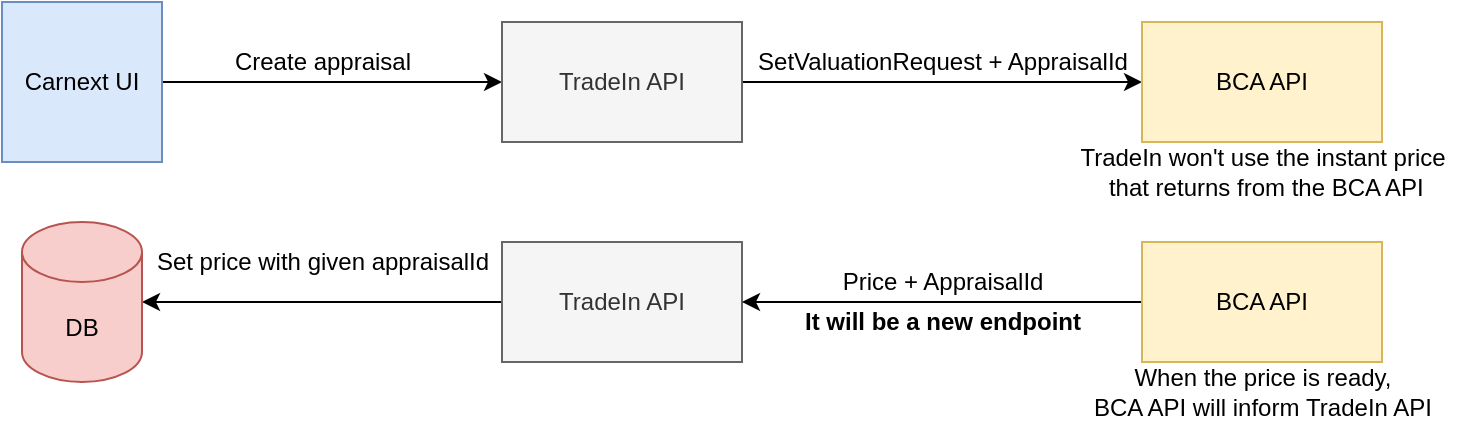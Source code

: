 <mxfile version="17.0.0" type="github">
  <diagram id="qwIO0Igh3g6Gr3oWDybw" name="Page-1">
    <mxGraphModel dx="1186" dy="719" grid="1" gridSize="10" guides="1" tooltips="1" connect="1" arrows="1" fold="1" page="1" pageScale="1" pageWidth="827" pageHeight="1169" math="0" shadow="0">
      <root>
        <mxCell id="0" />
        <mxCell id="1" parent="0" />
        <mxCell id="eNFMfNxixenZe0FXMCqq-3" value="" style="edgeStyle=orthogonalEdgeStyle;rounded=0;orthogonalLoop=1;jettySize=auto;html=1;" parent="1" source="eNFMfNxixenZe0FXMCqq-1" target="eNFMfNxixenZe0FXMCqq-2" edge="1">
          <mxGeometry relative="1" as="geometry" />
        </mxCell>
        <mxCell id="eNFMfNxixenZe0FXMCqq-1" value="Carnext UI" style="whiteSpace=wrap;html=1;aspect=fixed;fillColor=#dae8fc;strokeColor=#6c8ebf;" parent="1" vertex="1">
          <mxGeometry x="60" y="130" width="80" height="80" as="geometry" />
        </mxCell>
        <mxCell id="eNFMfNxixenZe0FXMCqq-6" value="" style="edgeStyle=orthogonalEdgeStyle;rounded=0;orthogonalLoop=1;jettySize=auto;html=1;" parent="1" source="eNFMfNxixenZe0FXMCqq-2" target="eNFMfNxixenZe0FXMCqq-5" edge="1">
          <mxGeometry relative="1" as="geometry" />
        </mxCell>
        <mxCell id="eNFMfNxixenZe0FXMCqq-2" value="TradeIn API" style="rounded=0;whiteSpace=wrap;html=1;fillColor=#f5f5f5;fontColor=#333333;strokeColor=#666666;" parent="1" vertex="1">
          <mxGeometry x="310" y="140" width="120" height="60" as="geometry" />
        </mxCell>
        <mxCell id="eNFMfNxixenZe0FXMCqq-4" value="Create appraisal" style="text;html=1;align=center;verticalAlign=middle;resizable=0;points=[];autosize=1;strokeColor=none;fillColor=none;" parent="1" vertex="1">
          <mxGeometry x="170" y="150" width="100" height="20" as="geometry" />
        </mxCell>
        <mxCell id="eNFMfNxixenZe0FXMCqq-5" value="BCA API" style="rounded=0;whiteSpace=wrap;html=1;fillColor=#fff2cc;strokeColor=#d6b656;" parent="1" vertex="1">
          <mxGeometry x="630" y="140" width="120" height="60" as="geometry" />
        </mxCell>
        <mxCell id="eNFMfNxixenZe0FXMCqq-7" value="SetValuationRequest + AppraisalId" style="text;html=1;align=center;verticalAlign=middle;resizable=0;points=[];autosize=1;strokeColor=none;fillColor=none;" parent="1" vertex="1">
          <mxGeometry x="430" y="150" width="200" height="20" as="geometry" />
        </mxCell>
        <mxCell id="eNFMfNxixenZe0FXMCqq-15" style="edgeStyle=orthogonalEdgeStyle;rounded=0;orthogonalLoop=1;jettySize=auto;html=1;entryX=1;entryY=0.5;entryDx=0;entryDy=0;entryPerimeter=0;" parent="1" source="eNFMfNxixenZe0FXMCqq-9" target="eNFMfNxixenZe0FXMCqq-14" edge="1">
          <mxGeometry relative="1" as="geometry" />
        </mxCell>
        <mxCell id="eNFMfNxixenZe0FXMCqq-9" value="TradeIn API" style="rounded=0;whiteSpace=wrap;html=1;fillColor=#f5f5f5;fontColor=#333333;strokeColor=#666666;" parent="1" vertex="1">
          <mxGeometry x="310" y="250" width="120" height="60" as="geometry" />
        </mxCell>
        <mxCell id="eNFMfNxixenZe0FXMCqq-12" style="edgeStyle=orthogonalEdgeStyle;rounded=0;orthogonalLoop=1;jettySize=auto;html=1;entryX=1;entryY=0.5;entryDx=0;entryDy=0;" parent="1" source="eNFMfNxixenZe0FXMCqq-11" target="eNFMfNxixenZe0FXMCqq-9" edge="1">
          <mxGeometry relative="1" as="geometry" />
        </mxCell>
        <mxCell id="eNFMfNxixenZe0FXMCqq-11" value="BCA API" style="rounded=0;whiteSpace=wrap;html=1;fillColor=#fff2cc;strokeColor=#d6b656;" parent="1" vertex="1">
          <mxGeometry x="630" y="250" width="120" height="60" as="geometry" />
        </mxCell>
        <mxCell id="eNFMfNxixenZe0FXMCqq-13" value="Price + AppraisalId" style="text;html=1;align=center;verticalAlign=middle;resizable=0;points=[];autosize=1;strokeColor=none;fillColor=none;" parent="1" vertex="1">
          <mxGeometry x="470" y="260" width="120" height="20" as="geometry" />
        </mxCell>
        <mxCell id="eNFMfNxixenZe0FXMCqq-14" value="DB" style="shape=cylinder3;whiteSpace=wrap;html=1;boundedLbl=1;backgroundOutline=1;size=15;fillColor=#f8cecc;strokeColor=#b85450;" parent="1" vertex="1">
          <mxGeometry x="70" y="240" width="60" height="80" as="geometry" />
        </mxCell>
        <mxCell id="eNFMfNxixenZe0FXMCqq-16" value="Set price with given appraisalId" style="text;html=1;align=center;verticalAlign=middle;resizable=0;points=[];autosize=1;strokeColor=none;fillColor=none;" parent="1" vertex="1">
          <mxGeometry x="130" y="250" width="180" height="20" as="geometry" />
        </mxCell>
        <mxCell id="eNFMfNxixenZe0FXMCqq-19" value="When the price is ready, &lt;br&gt;BCA API will inform&amp;nbsp;TradeIn API" style="text;html=1;align=center;verticalAlign=middle;resizable=0;points=[];autosize=1;strokeColor=none;fillColor=none;" parent="1" vertex="1">
          <mxGeometry x="600" y="310" width="180" height="30" as="geometry" />
        </mxCell>
        <mxCell id="eNFMfNxixenZe0FXMCqq-21" value="TradeIn won&#39;t use the instant price&lt;br&gt;&amp;nbsp;that returns from the BCA API" style="text;html=1;align=center;verticalAlign=middle;resizable=0;points=[];autosize=1;strokeColor=none;fillColor=none;" parent="1" vertex="1">
          <mxGeometry x="590" y="200" width="200" height="30" as="geometry" />
        </mxCell>
        <mxCell id="i3FCQNPJVIs9E5yVUdUv-1" value="It will be a new endpoint" style="text;html=1;align=center;verticalAlign=middle;resizable=0;points=[];autosize=1;strokeColor=none;fillColor=none;fontStyle=1" parent="1" vertex="1">
          <mxGeometry x="455" y="280" width="150" height="20" as="geometry" />
        </mxCell>
      </root>
    </mxGraphModel>
  </diagram>
</mxfile>
